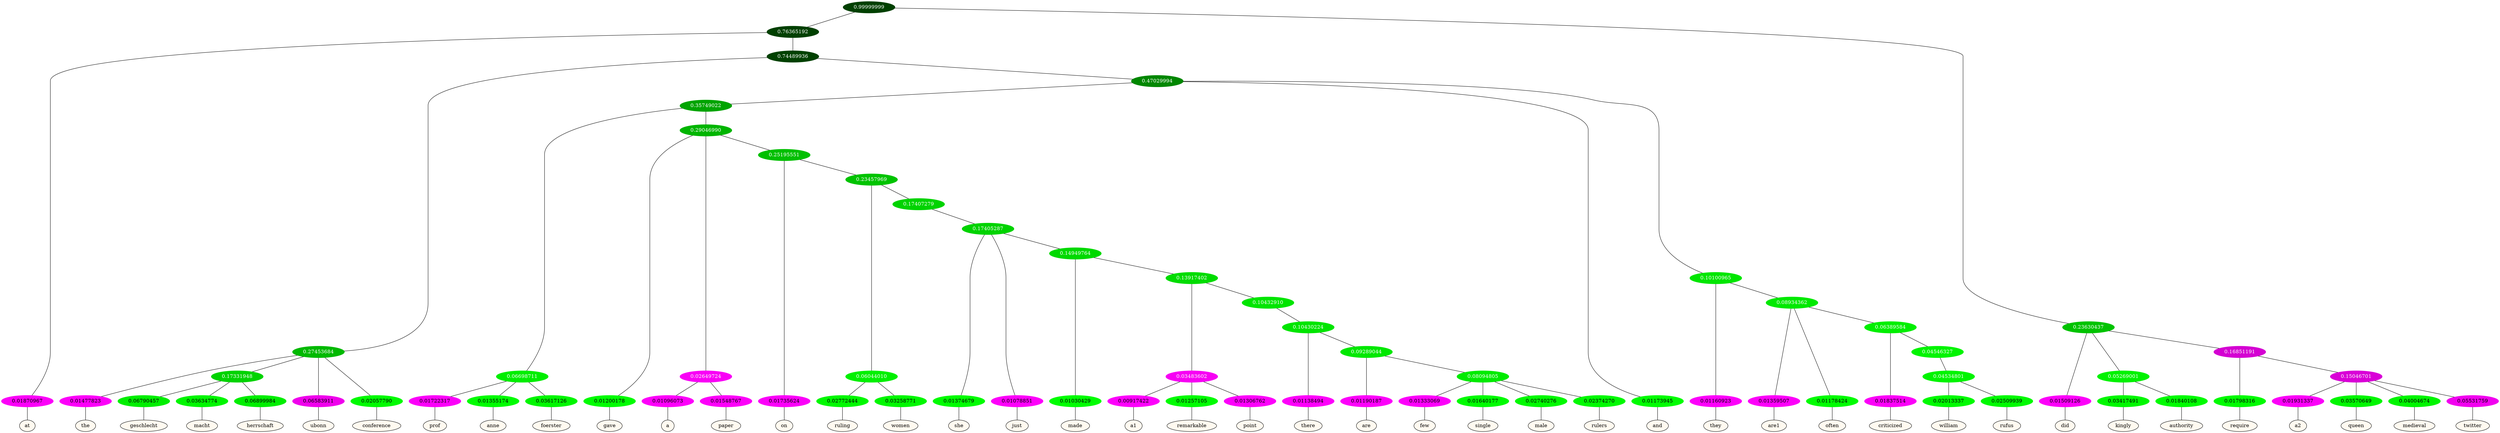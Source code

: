 graph {
	node [format=png height=0.15 nodesep=0.001 ordering=out overlap=prism overlap_scaling=0.01 ranksep=0.001 ratio=0.2 style=filled width=0.15]
	{
		rank=same
		a_w_3 [label=at color=black fillcolor=floralwhite style="filled,solid"]
		a_w_14 [label=the color=black fillcolor=floralwhite style="filled,solid"]
		a_w_25 [label=geschlecht color=black fillcolor=floralwhite style="filled,solid"]
		a_w_26 [label=macht color=black fillcolor=floralwhite style="filled,solid"]
		a_w_27 [label=herrschaft color=black fillcolor=floralwhite style="filled,solid"]
		a_w_16 [label=ubonn color=black fillcolor=floralwhite style="filled,solid"]
		a_w_17 [label=conference color=black fillcolor=floralwhite style="filled,solid"]
		a_w_32 [label=prof color=black fillcolor=floralwhite style="filled,solid"]
		a_w_33 [label=anne color=black fillcolor=floralwhite style="filled,solid"]
		a_w_34 [label=foerster color=black fillcolor=floralwhite style="filled,solid"]
		a_w_35 [label=gave color=black fillcolor=floralwhite style="filled,solid"]
		a_w_41 [label=a color=black fillcolor=floralwhite style="filled,solid"]
		a_w_42 [label=paper color=black fillcolor=floralwhite style="filled,solid"]
		a_w_43 [label=on color=black fillcolor=floralwhite style="filled,solid"]
		a_w_50 [label=ruling color=black fillcolor=floralwhite style="filled,solid"]
		a_w_51 [label=women color=black fillcolor=floralwhite style="filled,solid"]
		a_w_55 [label=she color=black fillcolor=floralwhite style="filled,solid"]
		a_w_56 [label=just color=black fillcolor=floralwhite style="filled,solid"]
		a_w_58 [label=made color=black fillcolor=floralwhite style="filled,solid"]
		a_w_62 [label=a1 color=black fillcolor=floralwhite style="filled,solid"]
		a_w_63 [label=remarkable color=black fillcolor=floralwhite style="filled,solid"]
		a_w_64 [label=point color=black fillcolor=floralwhite style="filled,solid"]
		a_w_66 [label=there color=black fillcolor=floralwhite style="filled,solid"]
		a_w_68 [label=are color=black fillcolor=floralwhite style="filled,solid"]
		a_w_70 [label=few color=black fillcolor=floralwhite style="filled,solid"]
		a_w_71 [label=single color=black fillcolor=floralwhite style="filled,solid"]
		a_w_72 [label=male color=black fillcolor=floralwhite style="filled,solid"]
		a_w_73 [label=rulers color=black fillcolor=floralwhite style="filled,solid"]
		a_w_19 [label=and color=black fillcolor=floralwhite style="filled,solid"]
		a_w_30 [label=they color=black fillcolor=floralwhite style="filled,solid"]
		a_w_38 [label=are1 color=black fillcolor=floralwhite style="filled,solid"]
		a_w_39 [label=often color=black fillcolor=floralwhite style="filled,solid"]
		a_w_45 [label=criticized color=black fillcolor=floralwhite style="filled,solid"]
		a_w_53 [label=william color=black fillcolor=floralwhite style="filled,solid"]
		a_w_54 [label=rufus color=black fillcolor=floralwhite style="filled,solid"]
		a_w_5 [label=did color=black fillcolor=floralwhite style="filled,solid"]
		a_w_10 [label=kingly color=black fillcolor=floralwhite style="filled,solid"]
		a_w_11 [label=authority color=black fillcolor=floralwhite style="filled,solid"]
		a_w_12 [label=require color=black fillcolor=floralwhite style="filled,solid"]
		a_w_21 [label=a2 color=black fillcolor=floralwhite style="filled,solid"]
		a_w_22 [label=queen color=black fillcolor=floralwhite style="filled,solid"]
		a_w_23 [label=medieval color=black fillcolor=floralwhite style="filled,solid"]
		a_w_24 [label=twitter color=black fillcolor=floralwhite style="filled,solid"]
	}
	a_n_3 -- a_w_3
	a_n_14 -- a_w_14
	a_n_25 -- a_w_25
	a_n_26 -- a_w_26
	a_n_27 -- a_w_27
	a_n_16 -- a_w_16
	a_n_17 -- a_w_17
	a_n_32 -- a_w_32
	a_n_33 -- a_w_33
	a_n_34 -- a_w_34
	a_n_35 -- a_w_35
	a_n_41 -- a_w_41
	a_n_42 -- a_w_42
	a_n_43 -- a_w_43
	a_n_50 -- a_w_50
	a_n_51 -- a_w_51
	a_n_55 -- a_w_55
	a_n_56 -- a_w_56
	a_n_58 -- a_w_58
	a_n_62 -- a_w_62
	a_n_63 -- a_w_63
	a_n_64 -- a_w_64
	a_n_66 -- a_w_66
	a_n_68 -- a_w_68
	a_n_70 -- a_w_70
	a_n_71 -- a_w_71
	a_n_72 -- a_w_72
	a_n_73 -- a_w_73
	a_n_19 -- a_w_19
	a_n_30 -- a_w_30
	a_n_38 -- a_w_38
	a_n_39 -- a_w_39
	a_n_45 -- a_w_45
	a_n_53 -- a_w_53
	a_n_54 -- a_w_54
	a_n_5 -- a_w_5
	a_n_10 -- a_w_10
	a_n_11 -- a_w_11
	a_n_12 -- a_w_12
	a_n_21 -- a_w_21
	a_n_22 -- a_w_22
	a_n_23 -- a_w_23
	a_n_24 -- a_w_24
	{
		rank=same
		a_n_3 [label=0.01870967 color="0.835 1.000 0.981" fontcolor=black]
		a_n_14 [label=0.01477823 color="0.835 1.000 0.985" fontcolor=black]
		a_n_25 [label=0.06790457 color="0.334 1.000 0.932" fontcolor=black]
		a_n_26 [label=0.03634774 color="0.334 1.000 0.964" fontcolor=black]
		a_n_27 [label=0.06899984 color="0.334 1.000 0.931" fontcolor=black]
		a_n_16 [label=0.06583911 color="0.835 1.000 0.934" fontcolor=black]
		a_n_17 [label=0.02057790 color="0.334 1.000 0.979" fontcolor=black]
		a_n_32 [label=0.01722317 color="0.835 1.000 0.983" fontcolor=black]
		a_n_33 [label=0.01355174 color="0.334 1.000 0.986" fontcolor=black]
		a_n_34 [label=0.03617126 color="0.334 1.000 0.964" fontcolor=black]
		a_n_35 [label=0.01200178 color="0.334 1.000 0.988" fontcolor=black]
		a_n_41 [label=0.01096073 color="0.835 1.000 0.989" fontcolor=black]
		a_n_42 [label=0.01548767 color="0.835 1.000 0.985" fontcolor=black]
		a_n_43 [label=0.01735624 color="0.835 1.000 0.983" fontcolor=black]
		a_n_50 [label=0.02772444 color="0.334 1.000 0.972" fontcolor=black]
		a_n_51 [label=0.03258771 color="0.334 1.000 0.967" fontcolor=black]
		a_n_55 [label=0.01374679 color="0.334 1.000 0.986" fontcolor=black]
		a_n_56 [label=0.01078851 color="0.835 1.000 0.989" fontcolor=black]
		a_n_58 [label=0.01030429 color="0.334 1.000 0.990" fontcolor=black]
		a_n_62 [label=0.00917422 color="0.835 1.000 0.991" fontcolor=black]
		a_n_63 [label=0.01257105 color="0.334 1.000 0.987" fontcolor=black]
		a_n_64 [label=0.01306762 color="0.835 1.000 0.987" fontcolor=black]
		a_n_66 [label=0.01138494 color="0.835 1.000 0.989" fontcolor=black]
		a_n_68 [label=0.01190187 color="0.835 1.000 0.988" fontcolor=black]
		a_n_70 [label=0.01333069 color="0.835 1.000 0.987" fontcolor=black]
		a_n_71 [label=0.01640177 color="0.334 1.000 0.984" fontcolor=black]
		a_n_72 [label=0.02740276 color="0.334 1.000 0.973" fontcolor=black]
		a_n_73 [label=0.02374270 color="0.334 1.000 0.976" fontcolor=black]
		a_n_19 [label=0.01173945 color="0.334 1.000 0.988" fontcolor=black]
		a_n_30 [label=0.01160923 color="0.835 1.000 0.988" fontcolor=black]
		a_n_38 [label=0.01359507 color="0.835 1.000 0.986" fontcolor=black]
		a_n_39 [label=0.01178424 color="0.334 1.000 0.988" fontcolor=black]
		a_n_45 [label=0.01837514 color="0.835 1.000 0.982" fontcolor=black]
		a_n_53 [label=0.02013337 color="0.334 1.000 0.980" fontcolor=black]
		a_n_54 [label=0.02509939 color="0.334 1.000 0.975" fontcolor=black]
		a_n_5 [label=0.01509126 color="0.835 1.000 0.985" fontcolor=black]
		a_n_10 [label=0.03417491 color="0.334 1.000 0.966" fontcolor=black]
		a_n_11 [label=0.01840108 color="0.334 1.000 0.982" fontcolor=black]
		a_n_12 [label=0.01798316 color="0.334 1.000 0.982" fontcolor=black]
		a_n_21 [label=0.01931337 color="0.835 1.000 0.981" fontcolor=black]
		a_n_22 [label=0.03570649 color="0.334 1.000 0.964" fontcolor=black]
		a_n_23 [label=0.04004674 color="0.334 1.000 0.960" fontcolor=black]
		a_n_24 [label=0.05531759 color="0.835 1.000 0.945" fontcolor=black]
	}
	a_n_0 [label=0.99999999 color="0.334 1.000 0.250" fontcolor=grey99]
	a_n_1 [label=0.76365192 color="0.334 1.000 0.250" fontcolor=grey99]
	a_n_0 -- a_n_1
	a_n_2 [label=0.23630437 color="0.334 1.000 0.764" fontcolor=grey99]
	a_n_0 -- a_n_2
	a_n_1 -- a_n_3
	a_n_4 [label=0.74489936 color="0.334 1.000 0.255" fontcolor=grey99]
	a_n_1 -- a_n_4
	a_n_2 -- a_n_5
	a_n_6 [label=0.05269001 color="0.334 1.000 0.947" fontcolor=grey99]
	a_n_2 -- a_n_6
	a_n_7 [label=0.16851191 color="0.835 1.000 0.831" fontcolor=grey99]
	a_n_2 -- a_n_7
	a_n_8 [label=0.27453684 color="0.334 1.000 0.725" fontcolor=grey99]
	a_n_4 -- a_n_8
	a_n_9 [label=0.47029994 color="0.334 1.000 0.530" fontcolor=grey99]
	a_n_4 -- a_n_9
	a_n_6 -- a_n_10
	a_n_6 -- a_n_11
	a_n_7 -- a_n_12
	a_n_13 [label=0.15046701 color="0.835 1.000 0.850" fontcolor=grey99]
	a_n_7 -- a_n_13
	a_n_8 -- a_n_14
	a_n_15 [label=0.17331948 color="0.334 1.000 0.827" fontcolor=grey99]
	a_n_8 -- a_n_15
	a_n_8 -- a_n_16
	a_n_8 -- a_n_17
	a_n_18 [label=0.35749022 color="0.334 1.000 0.643" fontcolor=grey99]
	a_n_9 -- a_n_18
	a_n_9 -- a_n_19
	a_n_20 [label=0.10100965 color="0.334 1.000 0.899" fontcolor=grey99]
	a_n_9 -- a_n_20
	a_n_13 -- a_n_21
	a_n_13 -- a_n_22
	a_n_13 -- a_n_23
	a_n_13 -- a_n_24
	a_n_15 -- a_n_25
	a_n_15 -- a_n_26
	a_n_15 -- a_n_27
	a_n_28 [label=0.06698711 color="0.334 1.000 0.933" fontcolor=grey99]
	a_n_18 -- a_n_28
	a_n_29 [label=0.29046990 color="0.334 1.000 0.710" fontcolor=grey99]
	a_n_18 -- a_n_29
	a_n_20 -- a_n_30
	a_n_31 [label=0.08934362 color="0.334 1.000 0.911" fontcolor=grey99]
	a_n_20 -- a_n_31
	a_n_28 -- a_n_32
	a_n_28 -- a_n_33
	a_n_28 -- a_n_34
	a_n_29 -- a_n_35
	a_n_36 [label=0.02649724 color="0.835 1.000 0.974" fontcolor=grey99]
	a_n_29 -- a_n_36
	a_n_37 [label=0.25195551 color="0.334 1.000 0.748" fontcolor=grey99]
	a_n_29 -- a_n_37
	a_n_31 -- a_n_38
	a_n_31 -- a_n_39
	a_n_40 [label=0.06389584 color="0.334 1.000 0.936" fontcolor=grey99]
	a_n_31 -- a_n_40
	a_n_36 -- a_n_41
	a_n_36 -- a_n_42
	a_n_37 -- a_n_43
	a_n_44 [label=0.23457969 color="0.334 1.000 0.765" fontcolor=grey99]
	a_n_37 -- a_n_44
	a_n_40 -- a_n_45
	a_n_46 [label=0.04546327 color="0.334 1.000 0.955" fontcolor=grey99]
	a_n_40 -- a_n_46
	a_n_47 [label=0.06044010 color="0.334 1.000 0.940" fontcolor=grey99]
	a_n_44 -- a_n_47
	a_n_48 [label=0.17407279 color="0.334 1.000 0.826" fontcolor=grey99]
	a_n_44 -- a_n_48
	a_n_49 [label=0.04534801 color="0.334 1.000 0.955" fontcolor=grey99]
	a_n_46 -- a_n_49
	a_n_47 -- a_n_50
	a_n_47 -- a_n_51
	a_n_52 [label=0.17405287 color="0.334 1.000 0.826" fontcolor=grey99]
	a_n_48 -- a_n_52
	a_n_49 -- a_n_53
	a_n_49 -- a_n_54
	a_n_52 -- a_n_55
	a_n_52 -- a_n_56
	a_n_57 [label=0.14949764 color="0.334 1.000 0.851" fontcolor=grey99]
	a_n_52 -- a_n_57
	a_n_57 -- a_n_58
	a_n_59 [label=0.13917402 color="0.334 1.000 0.861" fontcolor=grey99]
	a_n_57 -- a_n_59
	a_n_60 [label=0.03483602 color="0.835 1.000 0.965" fontcolor=grey99]
	a_n_59 -- a_n_60
	a_n_61 [label=0.10432910 color="0.334 1.000 0.896" fontcolor=grey99]
	a_n_59 -- a_n_61
	a_n_60 -- a_n_62
	a_n_60 -- a_n_63
	a_n_60 -- a_n_64
	a_n_65 [label=0.10430224 color="0.334 1.000 0.896" fontcolor=grey99]
	a_n_61 -- a_n_65
	a_n_65 -- a_n_66
	a_n_67 [label=0.09289044 color="0.334 1.000 0.907" fontcolor=grey99]
	a_n_65 -- a_n_67
	a_n_67 -- a_n_68
	a_n_69 [label=0.08094805 color="0.334 1.000 0.919" fontcolor=grey99]
	a_n_67 -- a_n_69
	a_n_69 -- a_n_70
	a_n_69 -- a_n_71
	a_n_69 -- a_n_72
	a_n_69 -- a_n_73
}
